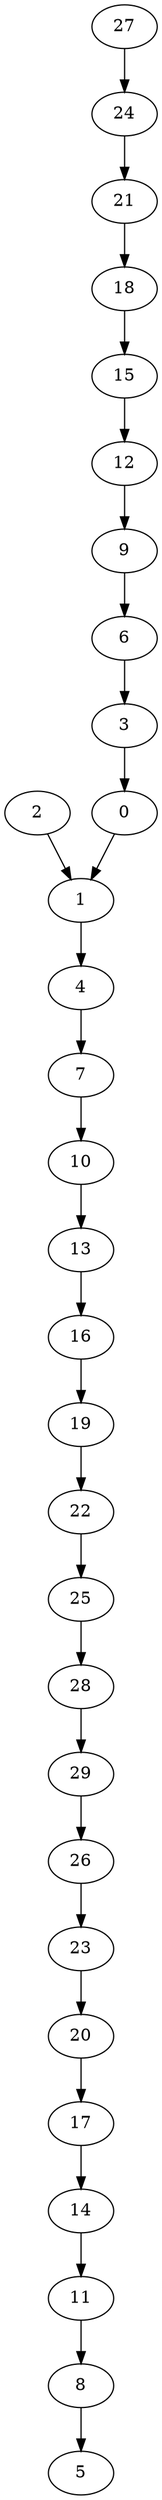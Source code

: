 digraph Grid_columns_10_rows_3_DFS_I_5 {
5;
4;
2;
8;
7;
11;
10;
14;
13;
17;
16;
20;
19;
23;
22;
26;
25;
29;
28;
27;
24;
21;
18;
15;
12;
9;
6;
3;
1;
0;
0 -> 1;
1 -> 4;
2 -> 1;
3 -> 0;
4 -> 7;
6 -> 3;
7 -> 10;
8 -> 5;
9 -> 6;
10 -> 13;
11 -> 8;
12 -> 9;
13 -> 16;
14 -> 11;
15 -> 12;
16 -> 19;
17 -> 14;
18 -> 15;
19 -> 22;
20 -> 17;
21 -> 18;
22 -> 25;
23 -> 20;
24 -> 21;
25 -> 28;
26 -> 23;
27 -> 24;
28 -> 29;
29 -> 26;
}